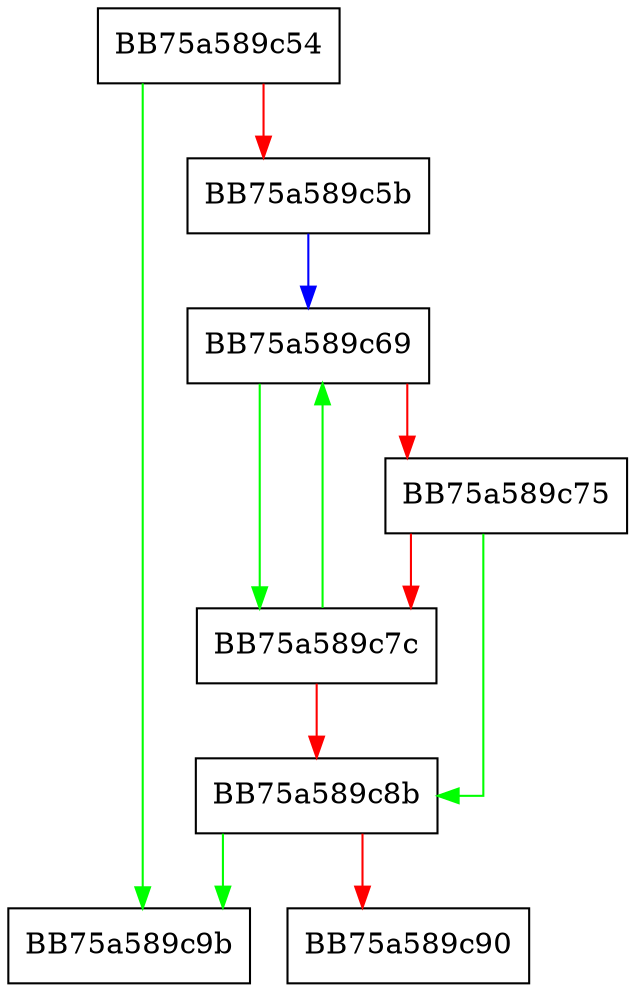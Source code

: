 digraph sync_key_find {
  node [shape="box"];
  graph [splines=ortho];
  BB75a589c54 -> BB75a589c9b [color="green"];
  BB75a589c54 -> BB75a589c5b [color="red"];
  BB75a589c5b -> BB75a589c69 [color="blue"];
  BB75a589c69 -> BB75a589c7c [color="green"];
  BB75a589c69 -> BB75a589c75 [color="red"];
  BB75a589c75 -> BB75a589c8b [color="green"];
  BB75a589c75 -> BB75a589c7c [color="red"];
  BB75a589c7c -> BB75a589c69 [color="green"];
  BB75a589c7c -> BB75a589c8b [color="red"];
  BB75a589c8b -> BB75a589c9b [color="green"];
  BB75a589c8b -> BB75a589c90 [color="red"];
}